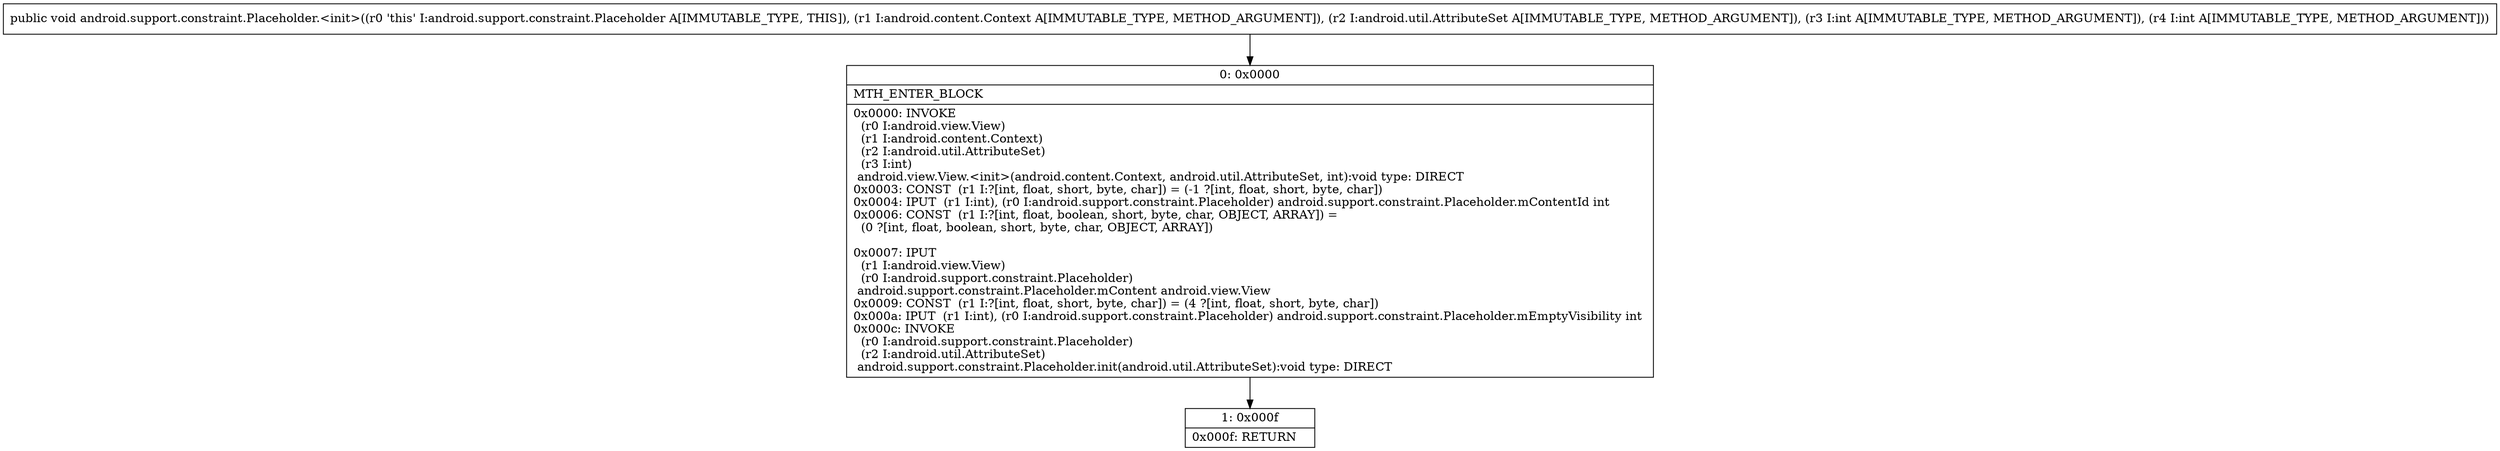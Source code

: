 digraph "CFG forandroid.support.constraint.Placeholder.\<init\>(Landroid\/content\/Context;Landroid\/util\/AttributeSet;II)V" {
Node_0 [shape=record,label="{0\:\ 0x0000|MTH_ENTER_BLOCK\l|0x0000: INVOKE  \l  (r0 I:android.view.View)\l  (r1 I:android.content.Context)\l  (r2 I:android.util.AttributeSet)\l  (r3 I:int)\l android.view.View.\<init\>(android.content.Context, android.util.AttributeSet, int):void type: DIRECT \l0x0003: CONST  (r1 I:?[int, float, short, byte, char]) = (\-1 ?[int, float, short, byte, char]) \l0x0004: IPUT  (r1 I:int), (r0 I:android.support.constraint.Placeholder) android.support.constraint.Placeholder.mContentId int \l0x0006: CONST  (r1 I:?[int, float, boolean, short, byte, char, OBJECT, ARRAY]) = \l  (0 ?[int, float, boolean, short, byte, char, OBJECT, ARRAY])\l \l0x0007: IPUT  \l  (r1 I:android.view.View)\l  (r0 I:android.support.constraint.Placeholder)\l android.support.constraint.Placeholder.mContent android.view.View \l0x0009: CONST  (r1 I:?[int, float, short, byte, char]) = (4 ?[int, float, short, byte, char]) \l0x000a: IPUT  (r1 I:int), (r0 I:android.support.constraint.Placeholder) android.support.constraint.Placeholder.mEmptyVisibility int \l0x000c: INVOKE  \l  (r0 I:android.support.constraint.Placeholder)\l  (r2 I:android.util.AttributeSet)\l android.support.constraint.Placeholder.init(android.util.AttributeSet):void type: DIRECT \l}"];
Node_1 [shape=record,label="{1\:\ 0x000f|0x000f: RETURN   \l}"];
MethodNode[shape=record,label="{public void android.support.constraint.Placeholder.\<init\>((r0 'this' I:android.support.constraint.Placeholder A[IMMUTABLE_TYPE, THIS]), (r1 I:android.content.Context A[IMMUTABLE_TYPE, METHOD_ARGUMENT]), (r2 I:android.util.AttributeSet A[IMMUTABLE_TYPE, METHOD_ARGUMENT]), (r3 I:int A[IMMUTABLE_TYPE, METHOD_ARGUMENT]), (r4 I:int A[IMMUTABLE_TYPE, METHOD_ARGUMENT])) }"];
MethodNode -> Node_0;
Node_0 -> Node_1;
}

